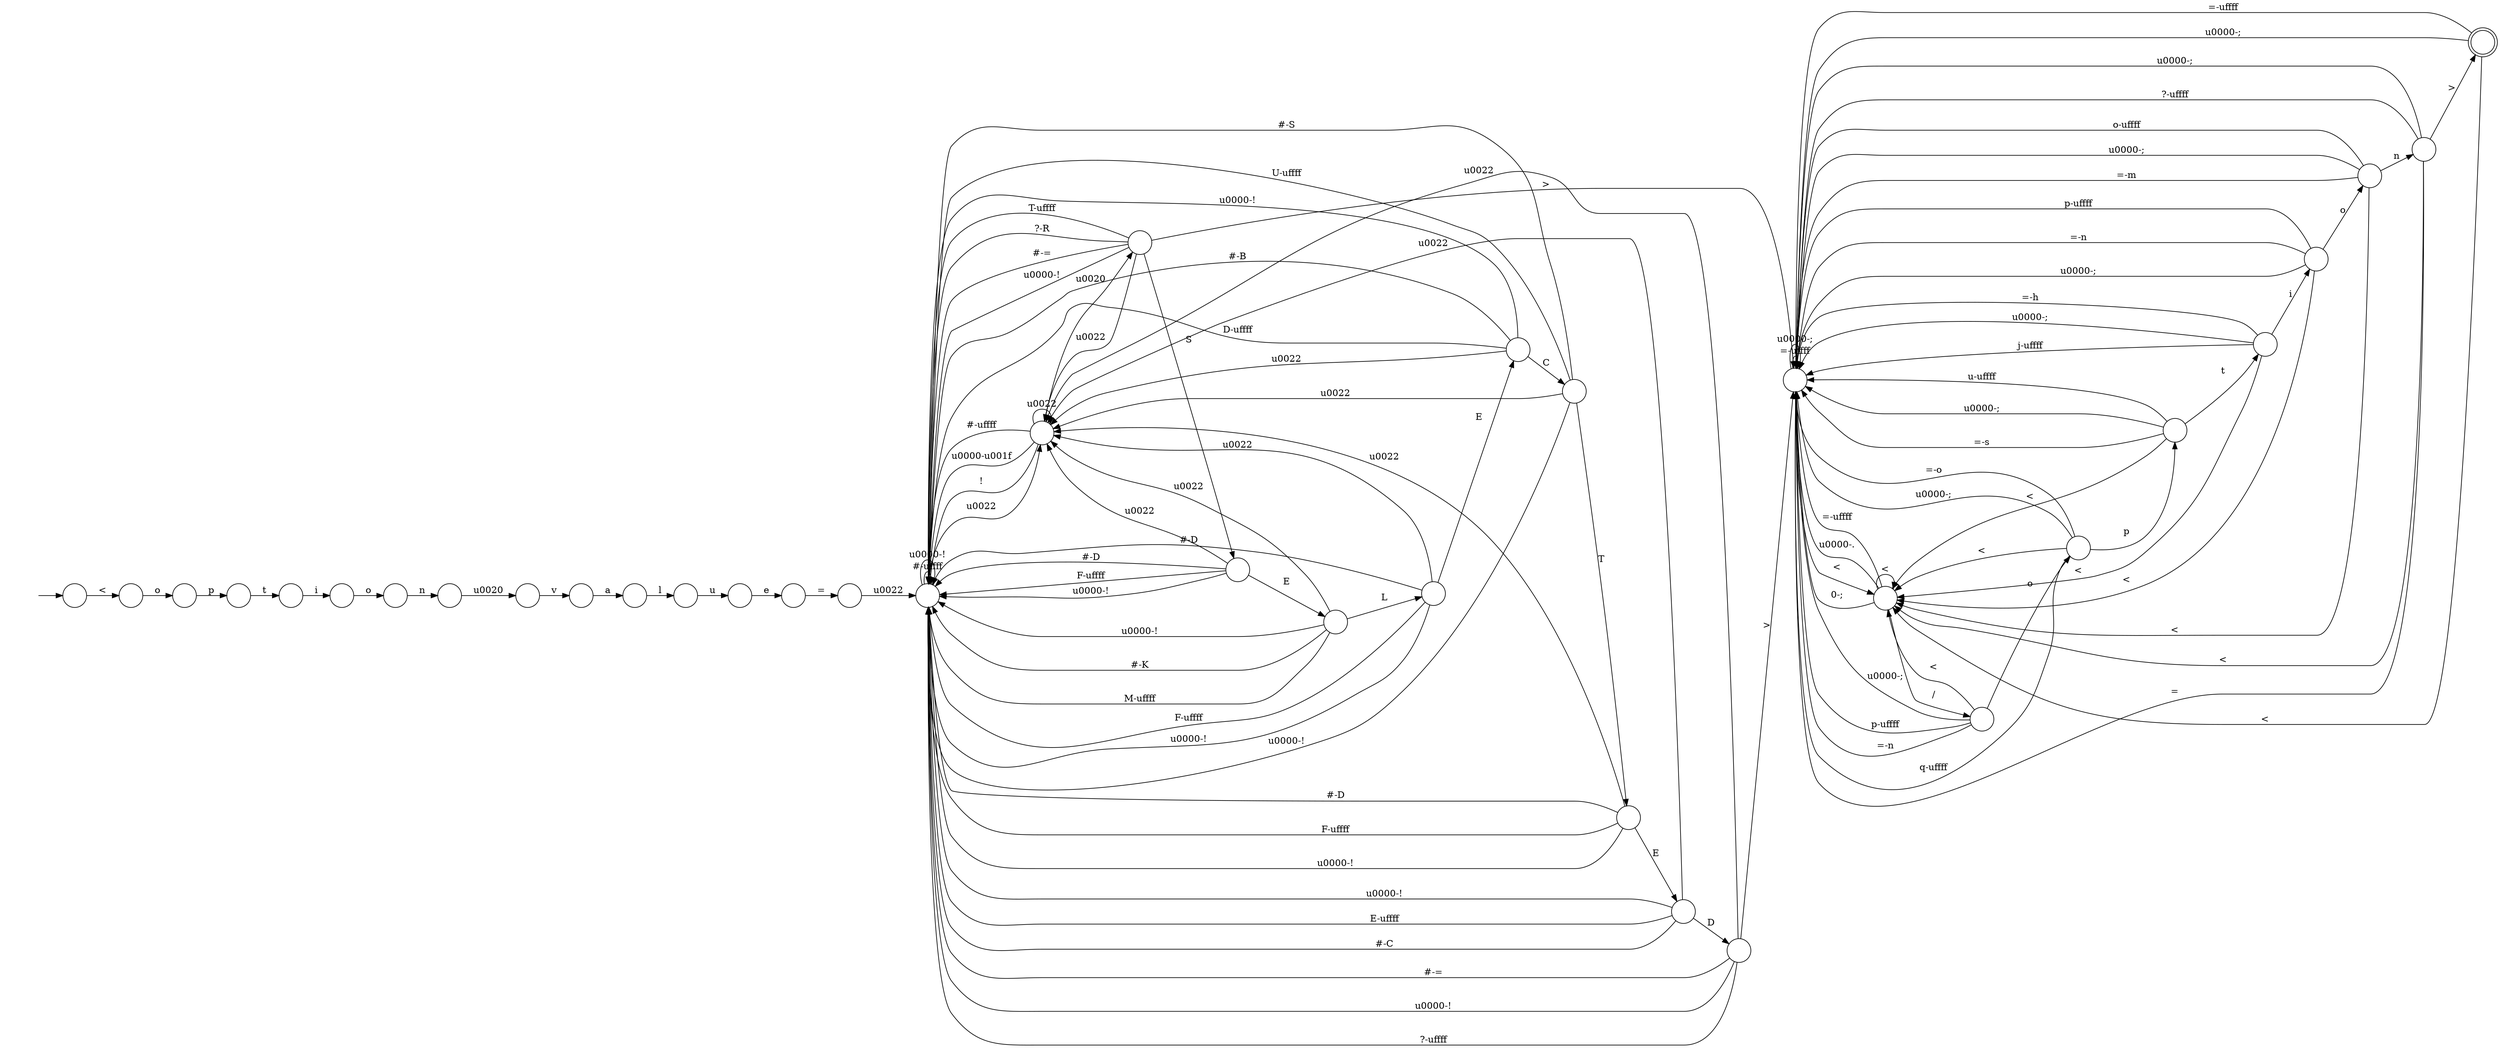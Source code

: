 digraph Automaton {
  rankdir = LR;
  0 [shape=circle,label=""];
  0 -> 14 [label="n"]
  1 [shape=circle,label=""];
  1 -> 21 [label="?-R"]
  1 -> 12 [label="\u0022"]
  1 -> 21 [label="#-="]
  1 -> 21 [label="\u0000-!"]
  1 -> 15 [label="S"]
  1 -> 16 [label=">"]
  1 -> 21 [label="T-\uffff"]
  2 [shape=circle,label=""];
  2 -> 17 [label="i"]
  3 [shape=doublecircle,label=""];
  3 -> 16 [label="=-\uffff"]
  3 -> 16 [label="\u0000-;"]
  3 -> 29 [label="<"]
  4 [shape=circle,label=""];
  4 -> 35 [label="="]
  5 [shape=circle,label=""];
  5 -> 12 [label="\u0022"]
  5 -> 21 [label="#-="]
  5 -> 21 [label="\u0000-!"]
  5 -> 16 [label=">"]
  5 -> 21 [label="?-\uffff"]
  6 [shape=circle,label=""];
  6 -> 7 [label="p"]
  7 [shape=circle,label=""];
  7 -> 2 [label="t"]
  8 [shape=circle,label=""];
  8 -> 4 [label="e"]
  9 [shape=circle,label=""];
  9 -> 16 [label="="]
  9 -> 3 [label=">"]
  9 -> 16 [label="\u0000-;"]
  9 -> 29 [label="<"]
  9 -> 16 [label="?-\uffff"]
  10 [shape=circle,label=""];
  10 -> 16 [label="p-\uffff"]
  10 -> 16 [label="=-n"]
  10 -> 16 [label="\u0000-;"]
  10 -> 29 [label="<"]
  10 -> 24 [label="o"]
  11 [shape=circle,label=""];
  initial [shape=plaintext,label=""];
  initial -> 11
  11 -> 20 [label="<"]
  12 [shape=circle,label=""];
  12 -> 12 [label="\u0022"]
  12 -> 21 [label="#-\uffff"]
  12 -> 21 [label="\u0000-\u001f"]
  12 -> 1 [label="\u0020"]
  12 -> 21 [label="!"]
  13 [shape=circle,label=""];
  13 -> 23 [label="t"]
  13 -> 16 [label="u-\uffff"]
  13 -> 16 [label="\u0000-;"]
  13 -> 29 [label="<"]
  13 -> 16 [label="=-s"]
  14 [shape=circle,label=""];
  14 -> 26 [label="\u0020"]
  15 [shape=circle,label=""];
  15 -> 21 [label="#-D"]
  15 -> 12 [label="\u0022"]
  15 -> 21 [label="F-\uffff"]
  15 -> 21 [label="\u0000-!"]
  15 -> 27 [label="E"]
  16 [shape=circle,label=""];
  16 -> 16 [label="=-\uffff"]
  16 -> 16 [label="\u0000-;"]
  16 -> 29 [label="<"]
  17 [shape=circle,label=""];
  17 -> 0 [label="o"]
  18 [shape=circle,label=""];
  18 -> 12 [label="\u0022"]
  18 -> 21 [label="\u0000-!"]
  18 -> 22 [label="T"]
  18 -> 21 [label="#-S"]
  18 -> 21 [label="U-\uffff"]
  19 [shape=circle,label=""];
  19 -> 21 [label="#-D"]
  19 -> 12 [label="\u0022"]
  19 -> 21 [label="F-\uffff"]
  19 -> 21 [label="\u0000-!"]
  19 -> 30 [label="E"]
  20 [shape=circle,label=""];
  20 -> 6 [label="o"]
  21 [shape=circle,label=""];
  21 -> 12 [label="\u0022"]
  21 -> 21 [label="#-\uffff"]
  21 -> 21 [label="\u0000-!"]
  22 [shape=circle,label=""];
  22 -> 21 [label="#-D"]
  22 -> 12 [label="\u0022"]
  22 -> 21 [label="F-\uffff"]
  22 -> 21 [label="\u0000-!"]
  22 -> 32 [label="E"]
  23 [shape=circle,label=""];
  23 -> 10 [label="i"]
  23 -> 16 [label="=-h"]
  23 -> 16 [label="\u0000-;"]
  23 -> 29 [label="<"]
  23 -> 16 [label="j-\uffff"]
  24 [shape=circle,label=""];
  24 -> 9 [label="n"]
  24 -> 16 [label="o-\uffff"]
  24 -> 16 [label="\u0000-;"]
  24 -> 29 [label="<"]
  24 -> 16 [label="=-m"]
  25 [shape=circle,label=""];
  25 -> 16 [label="p-\uffff"]
  25 -> 16 [label="=-n"]
  25 -> 16 [label="\u0000-;"]
  25 -> 29 [label="<"]
  25 -> 28 [label="o"]
  26 [shape=circle,label=""];
  26 -> 31 [label="v"]
  27 [shape=circle,label=""];
  27 -> 12 [label="\u0022"]
  27 -> 21 [label="\u0000-!"]
  27 -> 21 [label="#-K"]
  27 -> 19 [label="L"]
  27 -> 21 [label="M-\uffff"]
  28 [shape=circle,label=""];
  28 -> 16 [label="q-\uffff"]
  28 -> 13 [label="p"]
  28 -> 16 [label="=-o"]
  28 -> 16 [label="\u0000-;"]
  28 -> 29 [label="<"]
  29 [shape=circle,label=""];
  29 -> 16 [label="0-;"]
  29 -> 16 [label="=-\uffff"]
  29 -> 16 [label="\u0000-."]
  29 -> 25 [label="/"]
  29 -> 29 [label="<"]
  30 [shape=circle,label=""];
  30 -> 12 [label="\u0022"]
  30 -> 21 [label="\u0000-!"]
  30 -> 18 [label="C"]
  30 -> 21 [label="#-B"]
  30 -> 21 [label="D-\uffff"]
  31 [shape=circle,label=""];
  31 -> 33 [label="a"]
  32 [shape=circle,label=""];
  32 -> 12 [label="\u0022"]
  32 -> 5 [label="D"]
  32 -> 21 [label="\u0000-!"]
  32 -> 21 [label="E-\uffff"]
  32 -> 21 [label="#-C"]
  33 [shape=circle,label=""];
  33 -> 34 [label="l"]
  34 [shape=circle,label=""];
  34 -> 8 [label="u"]
  35 [shape=circle,label=""];
  35 -> 21 [label="\u0022"]
}

